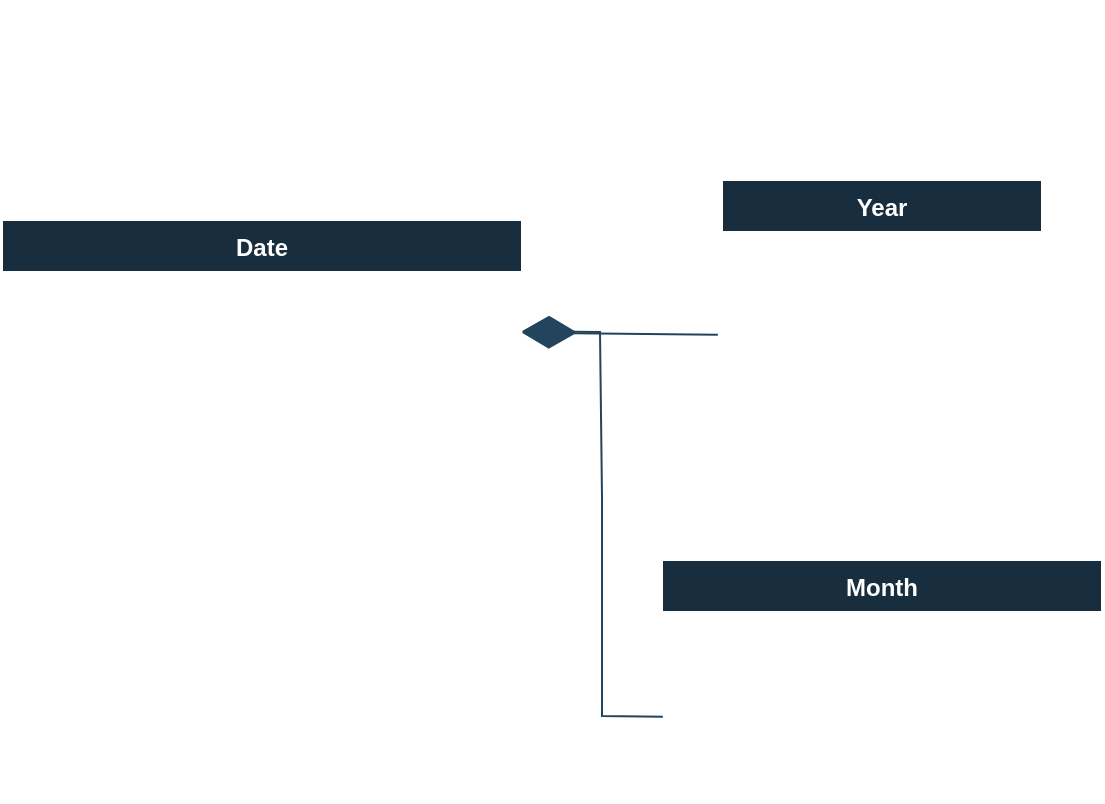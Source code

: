 <mxfile version="24.6.4" type="device">
  <diagram name="Page-1" id="bI_Bvpq-ou_PiwchBcwX">
    <mxGraphModel dx="388" dy="456" grid="1" gridSize="10" guides="1" tooltips="1" connect="1" arrows="1" fold="1" page="1" pageScale="1" pageWidth="850" pageHeight="1100" background="none" math="0" shadow="0">
      <root>
        <mxCell id="0" />
        <mxCell id="1" parent="0" />
        <mxCell id="D2_TBsNIzhwNBLKSX-1T-1" value="&lt;font style=&quot;font-size: 20px;&quot;&gt;Calendar Class Diagram&lt;/font&gt;" style="text;align=center;fontStyle=1;verticalAlign=middle;spacingLeft=3;spacingRight=3;strokeColor=none;rotatable=0;points=[[0,0.5],[1,0.5]];portConstraint=eastwest;html=1;labelBackgroundColor=none;fontColor=#FFFFFF;" vertex="1" parent="1">
          <mxGeometry x="265" y="100" width="320" height="50" as="geometry" />
        </mxCell>
        <mxCell id="D2_TBsNIzhwNBLKSX-1T-2" value="Date" style="swimlane;fontStyle=1;align=center;verticalAlign=top;childLayout=stackLayout;horizontal=1;startSize=26;horizontalStack=0;resizeParent=1;resizeParentMax=0;resizeLast=0;collapsible=1;marginBottom=0;whiteSpace=wrap;html=1;labelBackgroundColor=none;fillColor=#182E3E;strokeColor=#FFFFFF;fontColor=#FFFFFF;" vertex="1" parent="1">
          <mxGeometry x="140" y="210" width="260" height="120" as="geometry">
            <mxRectangle x="70" y="310" width="60" height="30" as="alternateBounds" />
          </mxGeometry>
        </mxCell>
        <mxCell id="D2_TBsNIzhwNBLKSX-1T-3" value="- year : Year" style="text;strokeColor=none;fillColor=none;align=left;verticalAlign=top;spacingLeft=4;spacingRight=4;overflow=hidden;rotatable=0;points=[[0,0.5],[1,0.5]];portConstraint=eastwest;whiteSpace=wrap;html=1;labelBackgroundColor=none;fontColor=#FFFFFF;" vertex="1" parent="D2_TBsNIzhwNBLKSX-1T-2">
          <mxGeometry y="26" width="260" height="24" as="geometry" />
        </mxCell>
        <mxCell id="D2_TBsNIzhwNBLKSX-1T-4" value="" style="line;strokeWidth=1;fillColor=none;align=left;verticalAlign=middle;spacingTop=-1;spacingLeft=3;spacingRight=3;rotatable=0;labelPosition=right;points=[];portConstraint=eastwest;strokeColor=#FFFFFF;labelBackgroundColor=none;fontColor=#FFFFFF;" vertex="1" parent="D2_TBsNIzhwNBLKSX-1T-2">
          <mxGeometry y="50" width="260" height="8" as="geometry" />
        </mxCell>
        <mxCell id="D2_TBsNIzhwNBLKSX-1T-5" value="&lt;div&gt;&lt;div&gt;+ Date(year:Year)&amp;nbsp;&lt;/div&gt;&lt;/div&gt;&lt;div&gt;- calculate_elapsed_days() : int&lt;/div&gt;&lt;div&gt;- calculate_day_week() : int&lt;/div&gt;&lt;div&gt;+ displayCalendar() : void&lt;/div&gt;" style="text;strokeColor=none;fillColor=none;align=left;verticalAlign=top;spacingLeft=4;spacingRight=4;overflow=hidden;rotatable=0;points=[[0,0.5],[1,0.5]];portConstraint=eastwest;whiteSpace=wrap;html=1;labelBackgroundColor=none;fontColor=#FFFFFF;" vertex="1" parent="D2_TBsNIzhwNBLKSX-1T-2">
          <mxGeometry y="58" width="260" height="62" as="geometry" />
        </mxCell>
        <mxCell id="D2_TBsNIzhwNBLKSX-1T-7" value="Month" style="swimlane;fontStyle=1;align=center;verticalAlign=top;childLayout=stackLayout;horizontal=1;startSize=26;horizontalStack=0;resizeParent=1;resizeParentMax=0;resizeLast=0;collapsible=1;marginBottom=0;whiteSpace=wrap;html=1;labelBackgroundColor=none;fillColor=#182E3E;strokeColor=#FFFFFF;fontColor=#FFFFFF;" vertex="1" parent="1">
          <mxGeometry x="470" y="380" width="220" height="118" as="geometry" />
        </mxCell>
        <mxCell id="D2_TBsNIzhwNBLKSX-1T-8" value="- monthNumber : int" style="text;strokeColor=none;fillColor=none;align=left;verticalAlign=top;spacingLeft=4;spacingRight=4;overflow=hidden;rotatable=0;points=[[0,0.5],[1,0.5]];portConstraint=eastwest;whiteSpace=wrap;html=1;labelBackgroundColor=none;fontColor=#FFFFFF;" vertex="1" parent="D2_TBsNIzhwNBLKSX-1T-7">
          <mxGeometry y="26" width="220" height="24" as="geometry" />
        </mxCell>
        <mxCell id="D2_TBsNIzhwNBLKSX-1T-9" value="" style="line;strokeWidth=1;fillColor=none;align=left;verticalAlign=middle;spacingTop=-1;spacingLeft=3;spacingRight=3;rotatable=0;labelPosition=right;points=[];portConstraint=eastwest;strokeColor=#FFFFFF;labelBackgroundColor=none;fontColor=#FFFFFF;" vertex="1" parent="D2_TBsNIzhwNBLKSX-1T-7">
          <mxGeometry y="50" width="220" height="8" as="geometry" />
        </mxCell>
        <mxCell id="D2_TBsNIzhwNBLKSX-1T-10" value="+ Month(monthNumber:int)&lt;div&gt;+ getMonthName() : String&lt;/div&gt;&lt;div&gt;+ getNumOfDays(year:Year) : int&lt;/div&gt;" style="text;strokeColor=none;fillColor=none;align=left;verticalAlign=top;spacingLeft=4;spacingRight=4;overflow=hidden;rotatable=0;points=[[0,0.5],[1,0.5]];portConstraint=eastwest;whiteSpace=wrap;html=1;labelBackgroundColor=none;fontColor=#FFFFFF;" vertex="1" parent="D2_TBsNIzhwNBLKSX-1T-7">
          <mxGeometry y="58" width="220" height="60" as="geometry" />
        </mxCell>
        <mxCell id="D2_TBsNIzhwNBLKSX-1T-27" value="Year" style="swimlane;fontStyle=1;align=center;verticalAlign=top;childLayout=stackLayout;horizontal=1;startSize=26;horizontalStack=0;resizeParent=1;resizeParentMax=0;resizeLast=0;collapsible=1;marginBottom=0;whiteSpace=wrap;html=1;labelBackgroundColor=none;fillColor=#182E3E;strokeColor=#FFFFFF;fontColor=#FFFFFF;" vertex="1" parent="1">
          <mxGeometry x="500" y="190" width="160" height="150" as="geometry" />
        </mxCell>
        <mxCell id="D2_TBsNIzhwNBLKSX-1T-28" value="- year : int" style="text;strokeColor=none;fillColor=none;align=left;verticalAlign=top;spacingLeft=4;spacingRight=4;overflow=hidden;rotatable=0;points=[[0,0.5],[1,0.5]];portConstraint=eastwest;whiteSpace=wrap;html=1;labelBackgroundColor=none;fontColor=#FFFFFF;" vertex="1" parent="D2_TBsNIzhwNBLKSX-1T-27">
          <mxGeometry y="26" width="160" height="26" as="geometry" />
        </mxCell>
        <mxCell id="D2_TBsNIzhwNBLKSX-1T-29" value="" style="line;strokeWidth=1;fillColor=none;align=left;verticalAlign=middle;spacingTop=-1;spacingLeft=3;spacingRight=3;rotatable=0;labelPosition=right;points=[];portConstraint=eastwest;strokeColor=#FFFFFF;labelBackgroundColor=none;fontColor=#FFFFFF;" vertex="1" parent="D2_TBsNIzhwNBLKSX-1T-27">
          <mxGeometry y="52" width="160" height="8" as="geometry" />
        </mxCell>
        <mxCell id="D2_TBsNIzhwNBLKSX-1T-30" value="+ Year(year:int)&lt;div&gt;&lt;div&gt;+ isLeapYear() : booelan&lt;/div&gt;&lt;div&gt;+ getYear() : int&lt;br&gt;&lt;div&gt;+ setYear(year:int) : void&lt;/div&gt;&lt;/div&gt;&lt;/div&gt;" style="text;strokeColor=none;fillColor=none;align=left;verticalAlign=top;spacingLeft=4;spacingRight=4;overflow=hidden;rotatable=0;points=[[0,0.5],[1,0.5]];portConstraint=eastwest;whiteSpace=wrap;html=1;labelBackgroundColor=none;fontColor=#FFFFFF;" vertex="1" parent="D2_TBsNIzhwNBLKSX-1T-27">
          <mxGeometry y="60" width="160" height="90" as="geometry" />
        </mxCell>
        <mxCell id="D2_TBsNIzhwNBLKSX-1T-33" value="" style="endArrow=diamondThin;endFill=1;endSize=24;html=1;rounded=0;exitX=-0.013;exitY=0.193;exitDx=0;exitDy=0;exitPerimeter=0;entryX=1;entryY=-0.027;entryDx=0;entryDy=0;entryPerimeter=0;labelBackgroundColor=none;strokeColor=#23445D;fontColor=default;" edge="1" parent="1" source="D2_TBsNIzhwNBLKSX-1T-30" target="D2_TBsNIzhwNBLKSX-1T-5">
          <mxGeometry width="160" relative="1" as="geometry">
            <mxPoint x="300" y="370" as="sourcePoint" />
            <mxPoint x="460" y="370" as="targetPoint" />
          </mxGeometry>
        </mxCell>
        <mxCell id="D2_TBsNIzhwNBLKSX-1T-37" value="" style="endArrow=diamondThin;endFill=1;endSize=24;html=1;rounded=0;exitX=0.002;exitY=0.339;exitDx=0;exitDy=0;exitPerimeter=0;entryX=1.003;entryY=0.026;entryDx=0;entryDy=0;entryPerimeter=0;labelBackgroundColor=none;strokeColor=#23445D;fontColor=default;" edge="1" parent="1" source="D2_TBsNIzhwNBLKSX-1T-10">
          <mxGeometry width="160" relative="1" as="geometry">
            <mxPoint x="469.0" y="431.66" as="sourcePoint" />
            <mxPoint x="400" y="265.612" as="targetPoint" />
            <Array as="points">
              <mxPoint x="440" y="458" />
              <mxPoint x="440" y="349" />
              <mxPoint x="439" y="266" />
            </Array>
          </mxGeometry>
        </mxCell>
      </root>
    </mxGraphModel>
  </diagram>
</mxfile>

